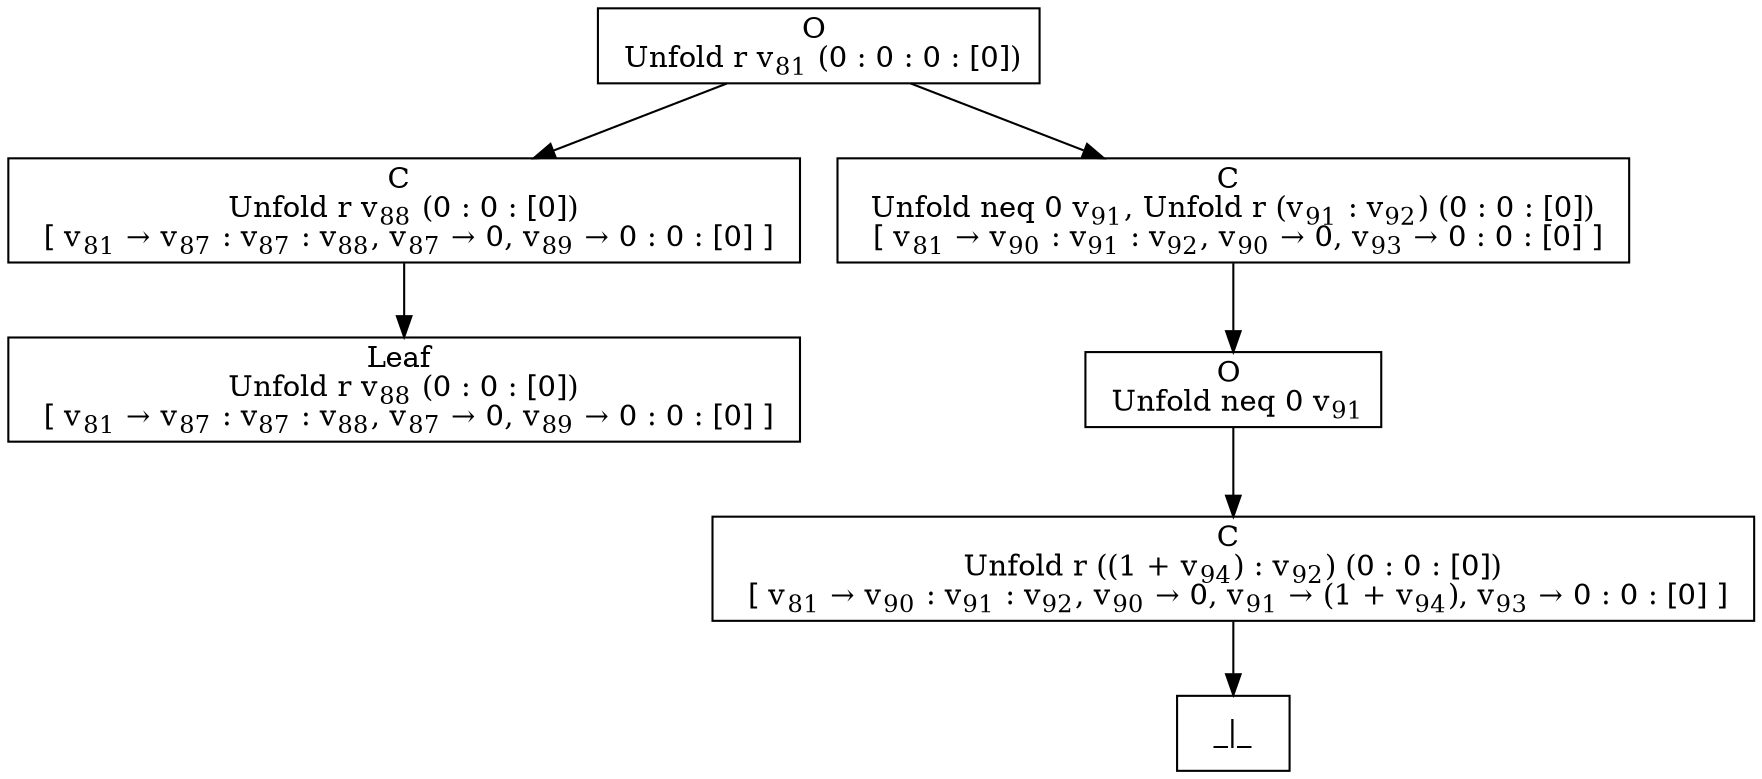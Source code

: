 digraph {
    graph [rankdir=TB
          ,bgcolor=transparent];
    node [shape=box
         ,fillcolor=white
         ,style=filled];
    0 [label=<O <BR/> Unfold r v<SUB>81</SUB> (0 : 0 : 0 : [0])>];
    1 [label=<C <BR/> Unfold r v<SUB>88</SUB> (0 : 0 : [0]) <BR/>  [ v<SUB>81</SUB> &rarr; v<SUB>87</SUB> : v<SUB>87</SUB> : v<SUB>88</SUB>, v<SUB>87</SUB> &rarr; 0, v<SUB>89</SUB> &rarr; 0 : 0 : [0] ] >];
    2 [label=<C <BR/> Unfold neq 0 v<SUB>91</SUB>, Unfold r (v<SUB>91</SUB> : v<SUB>92</SUB>) (0 : 0 : [0]) <BR/>  [ v<SUB>81</SUB> &rarr; v<SUB>90</SUB> : v<SUB>91</SUB> : v<SUB>92</SUB>, v<SUB>90</SUB> &rarr; 0, v<SUB>93</SUB> &rarr; 0 : 0 : [0] ] >];
    3 [label=<Leaf <BR/> Unfold r v<SUB>88</SUB> (0 : 0 : [0]) <BR/>  [ v<SUB>81</SUB> &rarr; v<SUB>87</SUB> : v<SUB>87</SUB> : v<SUB>88</SUB>, v<SUB>87</SUB> &rarr; 0, v<SUB>89</SUB> &rarr; 0 : 0 : [0] ] >];
    4 [label=<O <BR/> Unfold neq 0 v<SUB>91</SUB>>];
    5 [label=<C <BR/> Unfold r ((1 + v<SUB>94</SUB>) : v<SUB>92</SUB>) (0 : 0 : [0]) <BR/>  [ v<SUB>81</SUB> &rarr; v<SUB>90</SUB> : v<SUB>91</SUB> : v<SUB>92</SUB>, v<SUB>90</SUB> &rarr; 0, v<SUB>91</SUB> &rarr; (1 + v<SUB>94</SUB>), v<SUB>93</SUB> &rarr; 0 : 0 : [0] ] >];
    6 [label=<_|_>];
    0 -> 1 [label=""];
    0 -> 2 [label=""];
    1 -> 3 [label=""];
    2 -> 4 [label=""];
    4 -> 5 [label=""];
    5 -> 6 [label=""];
}